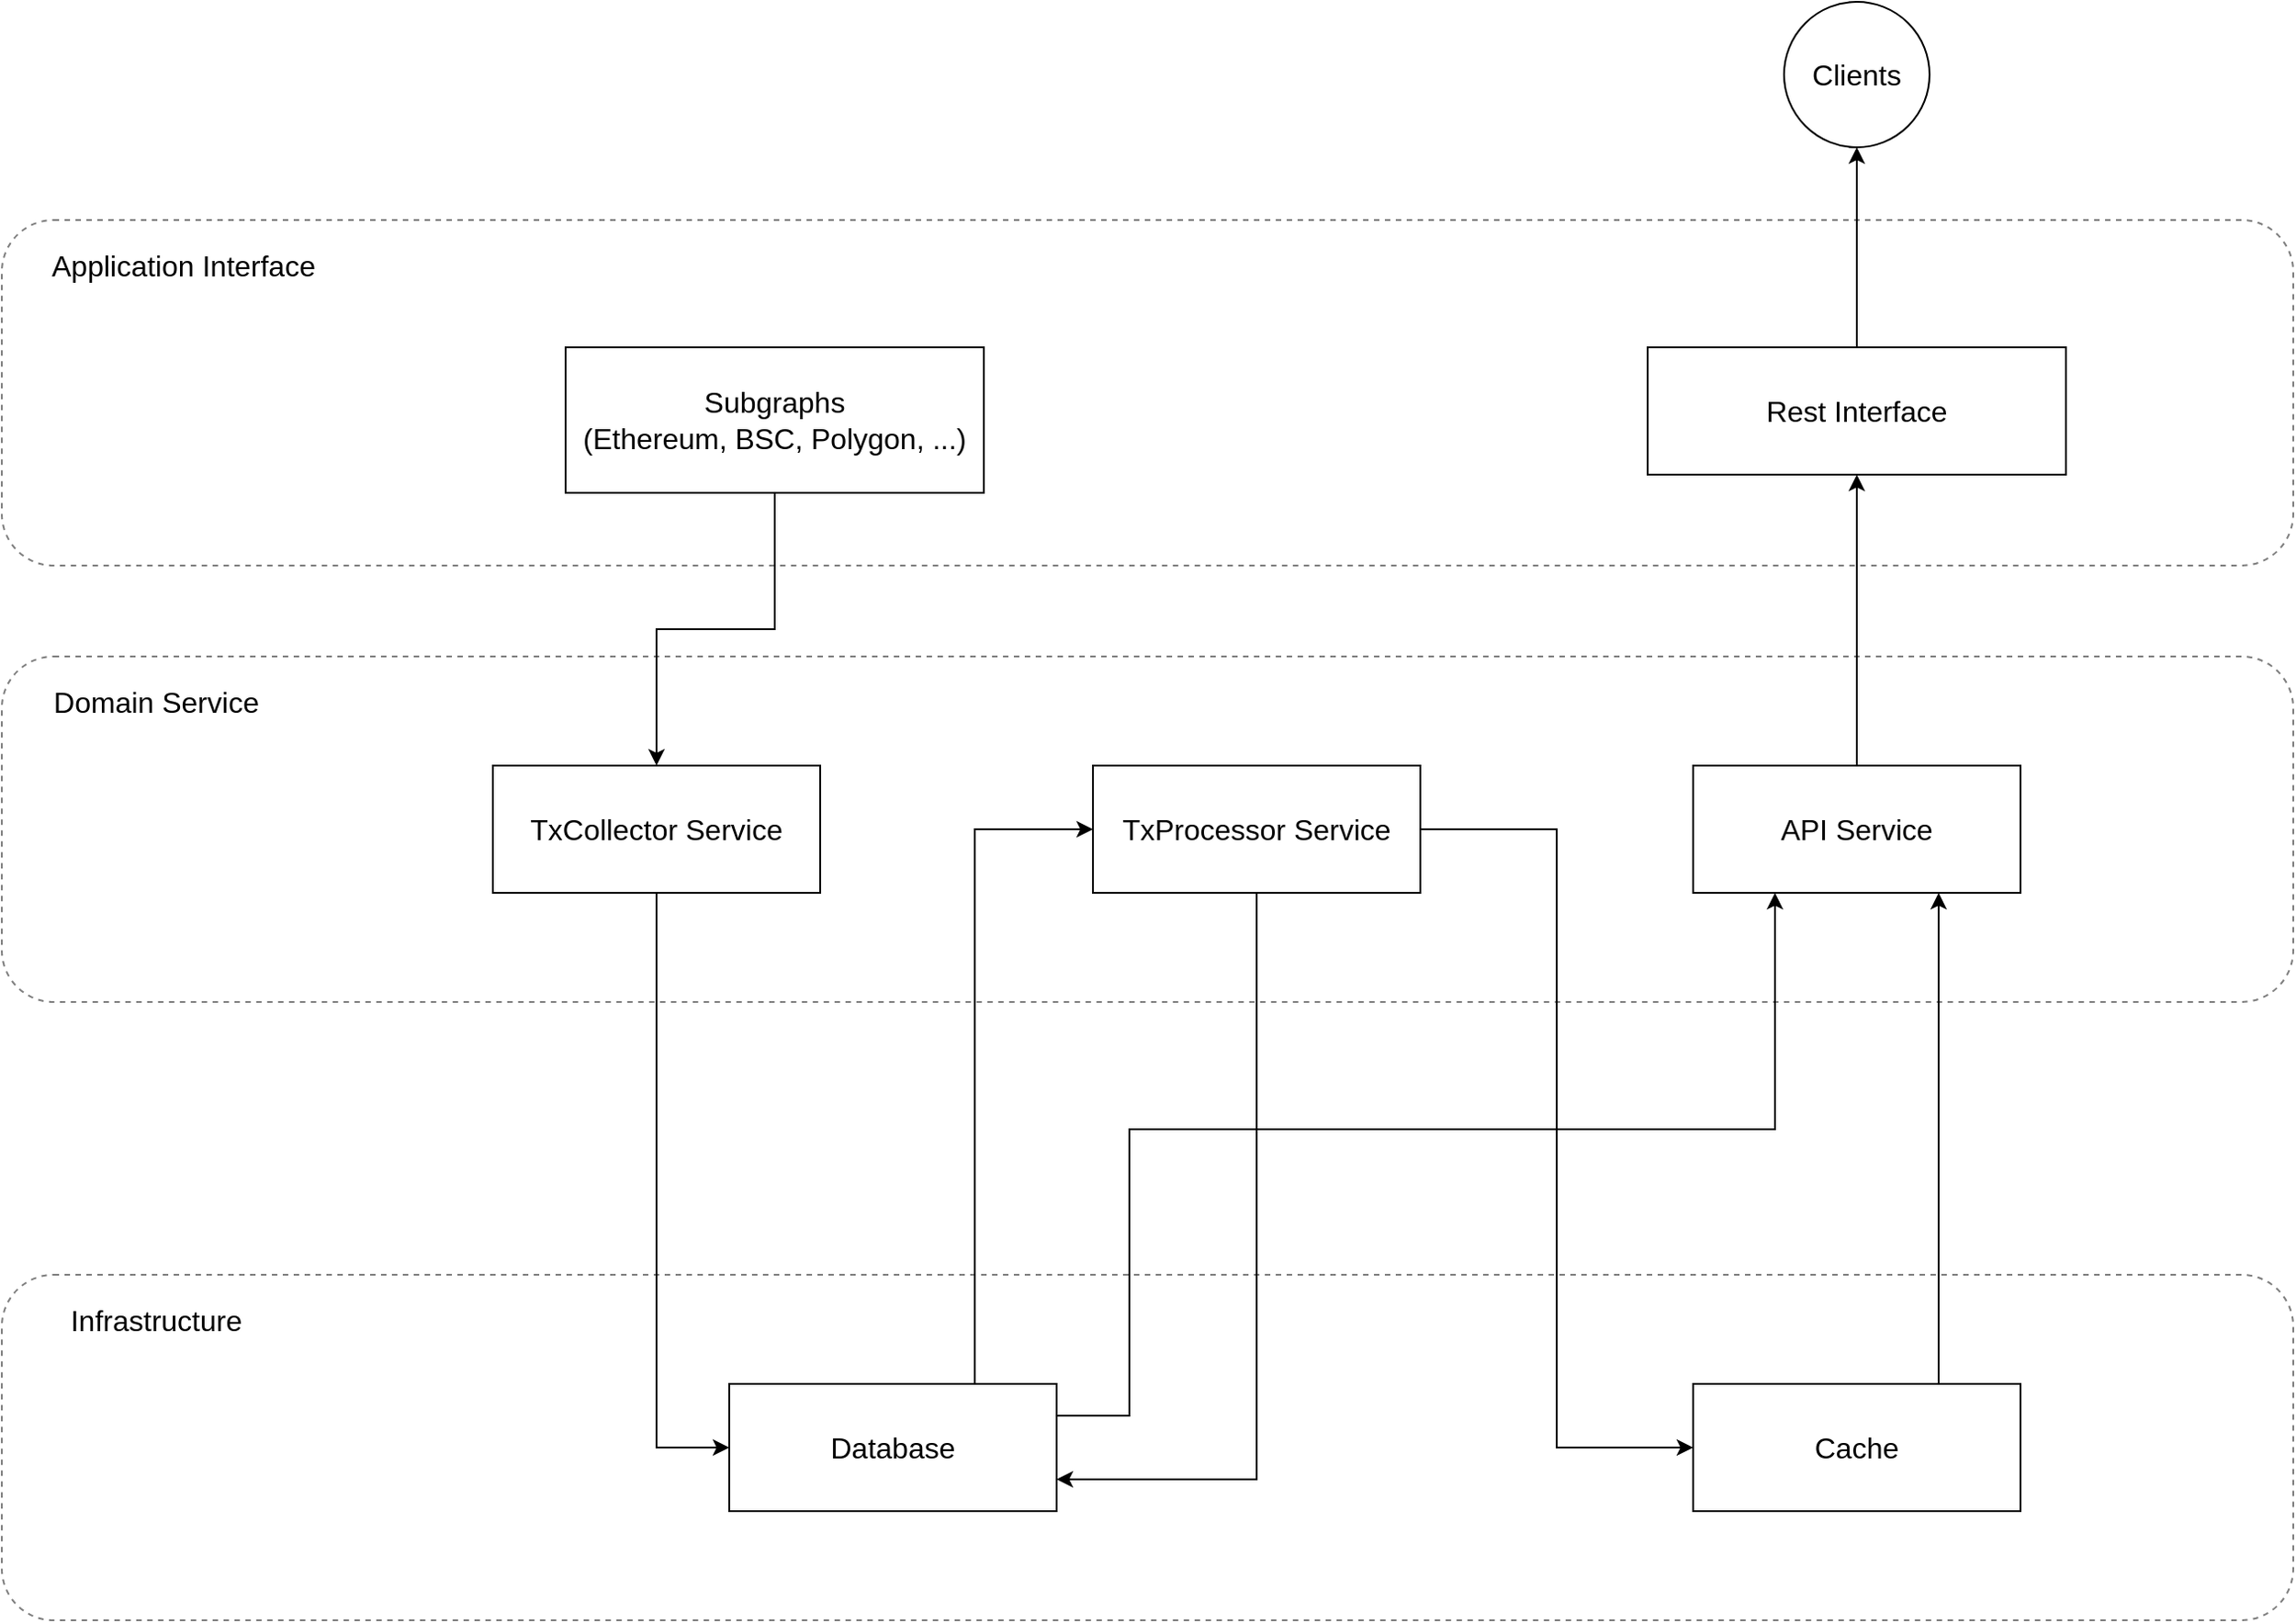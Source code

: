 <mxfile version="18.1.1" type="github">
  <diagram id="YZ2rB1g7LrTlox4dIqGf" name="Page-1">
    <mxGraphModel dx="2751" dy="2017" grid="1" gridSize="10" guides="1" tooltips="1" connect="1" arrows="1" fold="1" page="1" pageScale="1" pageWidth="850" pageHeight="1100" math="0" shadow="0">
      <root>
        <mxCell id="0" />
        <mxCell id="1" parent="0" />
        <mxCell id="9U1QRrA1M3RrbsubNIXX-25" value="" style="group" vertex="1" connectable="0" parent="1">
          <mxGeometry x="-130" y="200" width="1260" height="190" as="geometry" />
        </mxCell>
        <mxCell id="9U1QRrA1M3RrbsubNIXX-20" value="" style="rounded=1;whiteSpace=wrap;html=1;fontSize=16;dashed=1;fillOpacity=50;strokeOpacity=50;" vertex="1" parent="9U1QRrA1M3RrbsubNIXX-25">
          <mxGeometry width="1260" height="190" as="geometry" />
        </mxCell>
        <mxCell id="9U1QRrA1M3RrbsubNIXX-24" value="Domain Service" style="text;html=1;strokeColor=none;fillColor=none;align=center;verticalAlign=middle;whiteSpace=wrap;rounded=0;dashed=1;fontSize=16;" vertex="1" parent="9U1QRrA1M3RrbsubNIXX-25">
          <mxGeometry x="10" y="10" width="150" height="30" as="geometry" />
        </mxCell>
        <mxCell id="9U1QRrA1M3RrbsubNIXX-23" value="" style="group" vertex="1" connectable="0" parent="1">
          <mxGeometry x="-130" y="-40" width="1260" height="190" as="geometry" />
        </mxCell>
        <mxCell id="9U1QRrA1M3RrbsubNIXX-19" value="" style="rounded=1;whiteSpace=wrap;html=1;fontSize=16;dashed=1;fillOpacity=50;strokeOpacity=50;" vertex="1" parent="9U1QRrA1M3RrbsubNIXX-23">
          <mxGeometry width="1260" height="190" as="geometry" />
        </mxCell>
        <mxCell id="9U1QRrA1M3RrbsubNIXX-22" value="Application Interface" style="text;html=1;strokeColor=none;fillColor=none;align=center;verticalAlign=middle;whiteSpace=wrap;rounded=0;dashed=1;fontSize=16;" vertex="1" parent="9U1QRrA1M3RrbsubNIXX-23">
          <mxGeometry x="10" y="10" width="180" height="30" as="geometry" />
        </mxCell>
        <mxCell id="9U1QRrA1M3RrbsubNIXX-7" value="Subgraphs&lt;br&gt;(Ethereum, BSC, Polygon, ...)" style="rounded=0;whiteSpace=wrap;html=1;fontSize=16;" vertex="1" parent="9U1QRrA1M3RrbsubNIXX-23">
          <mxGeometry x="310" y="70" width="230" height="80" as="geometry" />
        </mxCell>
        <mxCell id="9U1QRrA1M3RrbsubNIXX-21" value="" style="rounded=1;whiteSpace=wrap;html=1;fontSize=16;dashed=1;fillOpacity=50;strokeOpacity=50;" vertex="1" parent="1">
          <mxGeometry x="-130" y="540" width="1260" height="190" as="geometry" />
        </mxCell>
        <mxCell id="9U1QRrA1M3RrbsubNIXX-10" style="edgeStyle=orthogonalEdgeStyle;rounded=0;orthogonalLoop=1;jettySize=auto;html=1;entryX=0;entryY=0.5;entryDx=0;entryDy=0;fontSize=16;" edge="1" parent="1" source="9U1QRrA1M3RrbsubNIXX-1" target="9U1QRrA1M3RrbsubNIXX-4">
          <mxGeometry relative="1" as="geometry" />
        </mxCell>
        <mxCell id="9U1QRrA1M3RrbsubNIXX-1" value="TxCollector Service" style="rounded=0;whiteSpace=wrap;html=1;fontSize=16;" vertex="1" parent="1">
          <mxGeometry x="140" y="260" width="180" height="70" as="geometry" />
        </mxCell>
        <mxCell id="9U1QRrA1M3RrbsubNIXX-12" style="edgeStyle=orthogonalEdgeStyle;rounded=0;orthogonalLoop=1;jettySize=auto;html=1;exitX=0;exitY=0.5;exitDx=0;exitDy=0;entryX=0.75;entryY=0;entryDx=0;entryDy=0;fontSize=16;startArrow=classic;startFill=1;endArrow=none;endFill=0;" edge="1" parent="1" source="9U1QRrA1M3RrbsubNIXX-2" target="9U1QRrA1M3RrbsubNIXX-4">
          <mxGeometry relative="1" as="geometry" />
        </mxCell>
        <mxCell id="9U1QRrA1M3RrbsubNIXX-13" style="edgeStyle=orthogonalEdgeStyle;rounded=0;orthogonalLoop=1;jettySize=auto;html=1;exitX=1;exitY=0.5;exitDx=0;exitDy=0;entryX=0;entryY=0.5;entryDx=0;entryDy=0;fontSize=16;" edge="1" parent="1" source="9U1QRrA1M3RrbsubNIXX-2" target="9U1QRrA1M3RrbsubNIXX-5">
          <mxGeometry relative="1" as="geometry" />
        </mxCell>
        <mxCell id="9U1QRrA1M3RrbsubNIXX-2" value="TxProcessor Service" style="rounded=0;whiteSpace=wrap;html=1;fontSize=16;" vertex="1" parent="1">
          <mxGeometry x="470" y="260" width="180" height="70" as="geometry" />
        </mxCell>
        <mxCell id="9U1QRrA1M3RrbsubNIXX-14" style="edgeStyle=orthogonalEdgeStyle;rounded=0;orthogonalLoop=1;jettySize=auto;html=1;exitX=0.25;exitY=1;exitDx=0;exitDy=0;entryX=1;entryY=0.25;entryDx=0;entryDy=0;fontSize=16;startArrow=classic;startFill=1;endArrow=none;endFill=0;" edge="1" parent="1" source="9U1QRrA1M3RrbsubNIXX-3" target="9U1QRrA1M3RrbsubNIXX-4">
          <mxGeometry relative="1" as="geometry">
            <Array as="points">
              <mxPoint x="845" y="460" />
              <mxPoint x="490" y="460" />
              <mxPoint x="490" y="618" />
            </Array>
          </mxGeometry>
        </mxCell>
        <mxCell id="9U1QRrA1M3RrbsubNIXX-15" style="edgeStyle=orthogonalEdgeStyle;rounded=0;orthogonalLoop=1;jettySize=auto;html=1;exitX=0.75;exitY=1;exitDx=0;exitDy=0;entryX=0.75;entryY=0;entryDx=0;entryDy=0;fontSize=16;startArrow=classic;startFill=1;endArrow=none;endFill=0;" edge="1" parent="1" source="9U1QRrA1M3RrbsubNIXX-3" target="9U1QRrA1M3RrbsubNIXX-5">
          <mxGeometry relative="1" as="geometry" />
        </mxCell>
        <mxCell id="9U1QRrA1M3RrbsubNIXX-16" style="edgeStyle=orthogonalEdgeStyle;rounded=0;orthogonalLoop=1;jettySize=auto;html=1;exitX=0.5;exitY=0;exitDx=0;exitDy=0;entryX=0.5;entryY=1;entryDx=0;entryDy=0;fontSize=16;" edge="1" parent="1" source="9U1QRrA1M3RrbsubNIXX-3" target="9U1QRrA1M3RrbsubNIXX-9">
          <mxGeometry relative="1" as="geometry" />
        </mxCell>
        <mxCell id="9U1QRrA1M3RrbsubNIXX-3" value="API Service" style="rounded=0;whiteSpace=wrap;html=1;fontSize=16;" vertex="1" parent="1">
          <mxGeometry x="800" y="260" width="180" height="70" as="geometry" />
        </mxCell>
        <mxCell id="9U1QRrA1M3RrbsubNIXX-11" style="edgeStyle=orthogonalEdgeStyle;rounded=0;orthogonalLoop=1;jettySize=auto;html=1;exitX=1;exitY=0.75;exitDx=0;exitDy=0;entryX=0.5;entryY=1;entryDx=0;entryDy=0;fontSize=16;startArrow=classic;startFill=1;endArrow=none;endFill=0;" edge="1" parent="1" source="9U1QRrA1M3RrbsubNIXX-4" target="9U1QRrA1M3RrbsubNIXX-2">
          <mxGeometry relative="1" as="geometry" />
        </mxCell>
        <mxCell id="9U1QRrA1M3RrbsubNIXX-4" value="Database" style="rounded=0;whiteSpace=wrap;html=1;fontSize=16;" vertex="1" parent="1">
          <mxGeometry x="270" y="600" width="180" height="70" as="geometry" />
        </mxCell>
        <mxCell id="9U1QRrA1M3RrbsubNIXX-5" value="Cache" style="rounded=0;whiteSpace=wrap;html=1;fontSize=16;" vertex="1" parent="1">
          <mxGeometry x="800" y="600" width="180" height="70" as="geometry" />
        </mxCell>
        <mxCell id="9U1QRrA1M3RrbsubNIXX-18" style="edgeStyle=orthogonalEdgeStyle;rounded=0;orthogonalLoop=1;jettySize=auto;html=1;exitX=0.5;exitY=0;exitDx=0;exitDy=0;entryX=0.5;entryY=1;entryDx=0;entryDy=0;fontSize=16;" edge="1" parent="1" source="9U1QRrA1M3RrbsubNIXX-9" target="9U1QRrA1M3RrbsubNIXX-17">
          <mxGeometry relative="1" as="geometry" />
        </mxCell>
        <mxCell id="9U1QRrA1M3RrbsubNIXX-9" value="Rest Interface" style="rounded=0;whiteSpace=wrap;html=1;fontSize=16;" vertex="1" parent="1">
          <mxGeometry x="775" y="30" width="230" height="70" as="geometry" />
        </mxCell>
        <mxCell id="9U1QRrA1M3RrbsubNIXX-17" value="Clients" style="ellipse;whiteSpace=wrap;html=1;aspect=fixed;fontSize=16;" vertex="1" parent="1">
          <mxGeometry x="850" y="-160" width="80" height="80" as="geometry" />
        </mxCell>
        <mxCell id="9U1QRrA1M3RrbsubNIXX-26" value="Infrastructure" style="text;html=1;strokeColor=none;fillColor=none;align=center;verticalAlign=middle;whiteSpace=wrap;rounded=0;dashed=1;fontSize=16;" vertex="1" parent="1">
          <mxGeometry x="-110" y="550" width="130" height="30" as="geometry" />
        </mxCell>
        <mxCell id="9U1QRrA1M3RrbsubNIXX-27" style="edgeStyle=orthogonalEdgeStyle;rounded=0;orthogonalLoop=1;jettySize=auto;html=1;entryX=0.5;entryY=0;entryDx=0;entryDy=0;fontSize=16;" edge="1" parent="1" source="9U1QRrA1M3RrbsubNIXX-7" target="9U1QRrA1M3RrbsubNIXX-1">
          <mxGeometry relative="1" as="geometry" />
        </mxCell>
      </root>
    </mxGraphModel>
  </diagram>
</mxfile>
